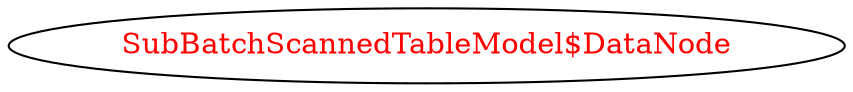 digraph dependencyGraph {
 concentrate=true;
 ranksep="2.0";
 rankdir="LR"; 
 splines="ortho";
"SubBatchScannedTableModel$DataNode" [fontcolor="red"];
}